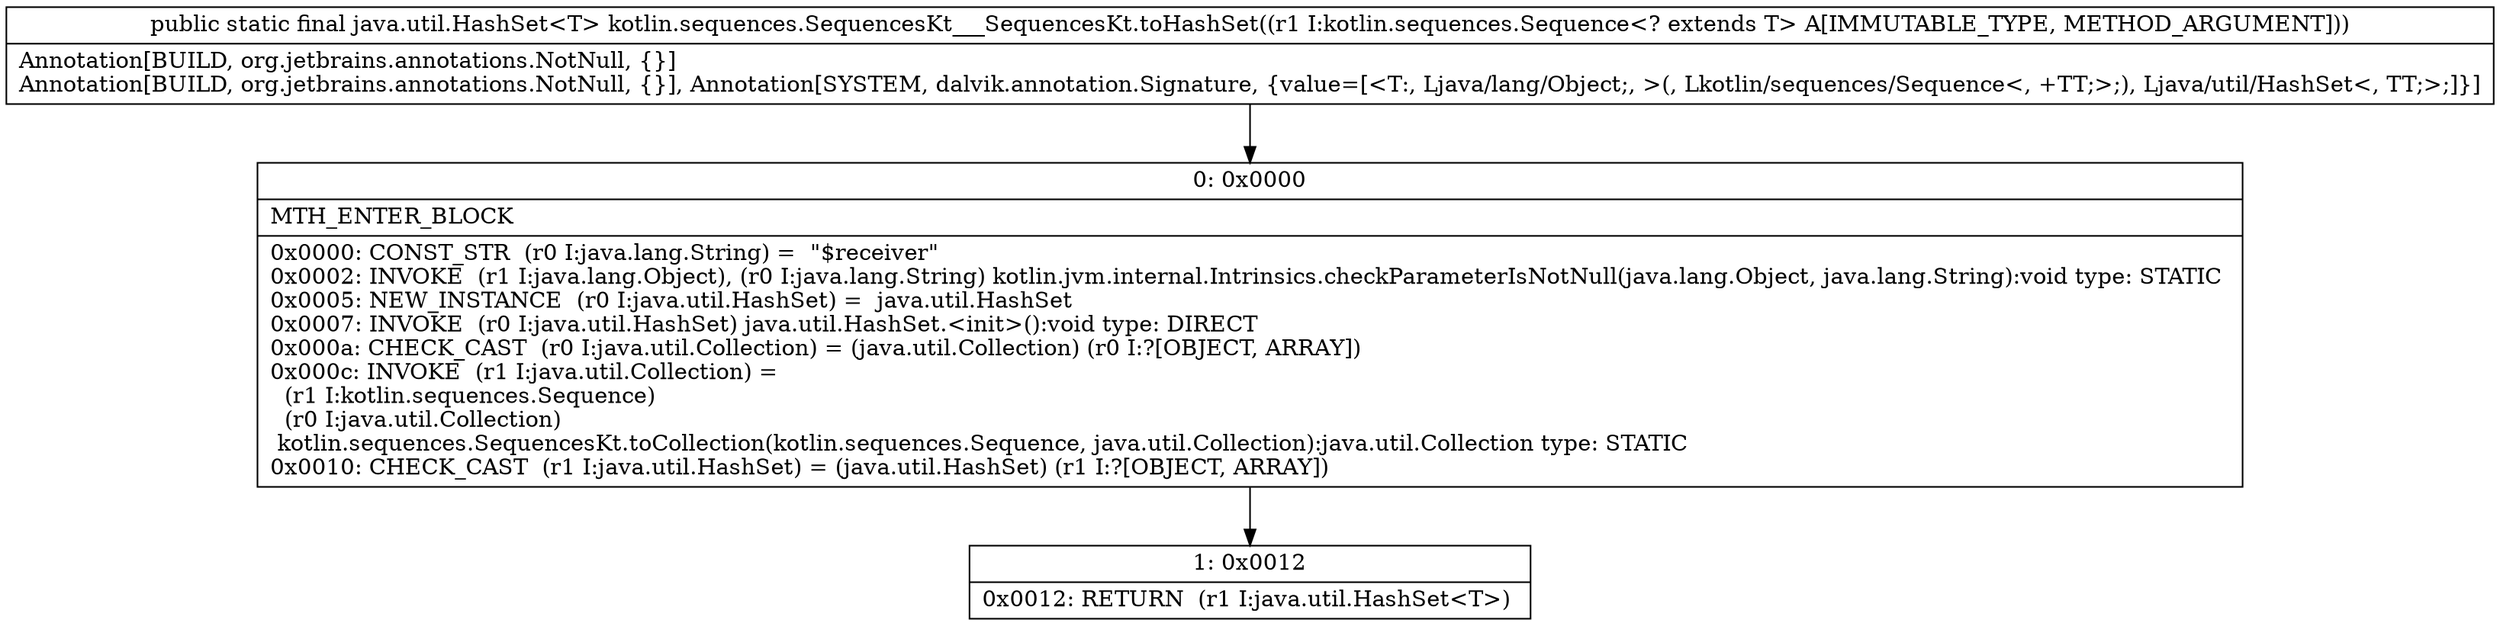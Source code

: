 digraph "CFG forkotlin.sequences.SequencesKt___SequencesKt.toHashSet(Lkotlin\/sequences\/Sequence;)Ljava\/util\/HashSet;" {
Node_0 [shape=record,label="{0\:\ 0x0000|MTH_ENTER_BLOCK\l|0x0000: CONST_STR  (r0 I:java.lang.String) =  \"$receiver\" \l0x0002: INVOKE  (r1 I:java.lang.Object), (r0 I:java.lang.String) kotlin.jvm.internal.Intrinsics.checkParameterIsNotNull(java.lang.Object, java.lang.String):void type: STATIC \l0x0005: NEW_INSTANCE  (r0 I:java.util.HashSet) =  java.util.HashSet \l0x0007: INVOKE  (r0 I:java.util.HashSet) java.util.HashSet.\<init\>():void type: DIRECT \l0x000a: CHECK_CAST  (r0 I:java.util.Collection) = (java.util.Collection) (r0 I:?[OBJECT, ARRAY]) \l0x000c: INVOKE  (r1 I:java.util.Collection) = \l  (r1 I:kotlin.sequences.Sequence)\l  (r0 I:java.util.Collection)\l kotlin.sequences.SequencesKt.toCollection(kotlin.sequences.Sequence, java.util.Collection):java.util.Collection type: STATIC \l0x0010: CHECK_CAST  (r1 I:java.util.HashSet) = (java.util.HashSet) (r1 I:?[OBJECT, ARRAY]) \l}"];
Node_1 [shape=record,label="{1\:\ 0x0012|0x0012: RETURN  (r1 I:java.util.HashSet\<T\>) \l}"];
MethodNode[shape=record,label="{public static final java.util.HashSet\<T\> kotlin.sequences.SequencesKt___SequencesKt.toHashSet((r1 I:kotlin.sequences.Sequence\<? extends T\> A[IMMUTABLE_TYPE, METHOD_ARGUMENT]))  | Annotation[BUILD, org.jetbrains.annotations.NotNull, \{\}]\lAnnotation[BUILD, org.jetbrains.annotations.NotNull, \{\}], Annotation[SYSTEM, dalvik.annotation.Signature, \{value=[\<T:, Ljava\/lang\/Object;, \>(, Lkotlin\/sequences\/Sequence\<, +TT;\>;), Ljava\/util\/HashSet\<, TT;\>;]\}]\l}"];
MethodNode -> Node_0;
Node_0 -> Node_1;
}

